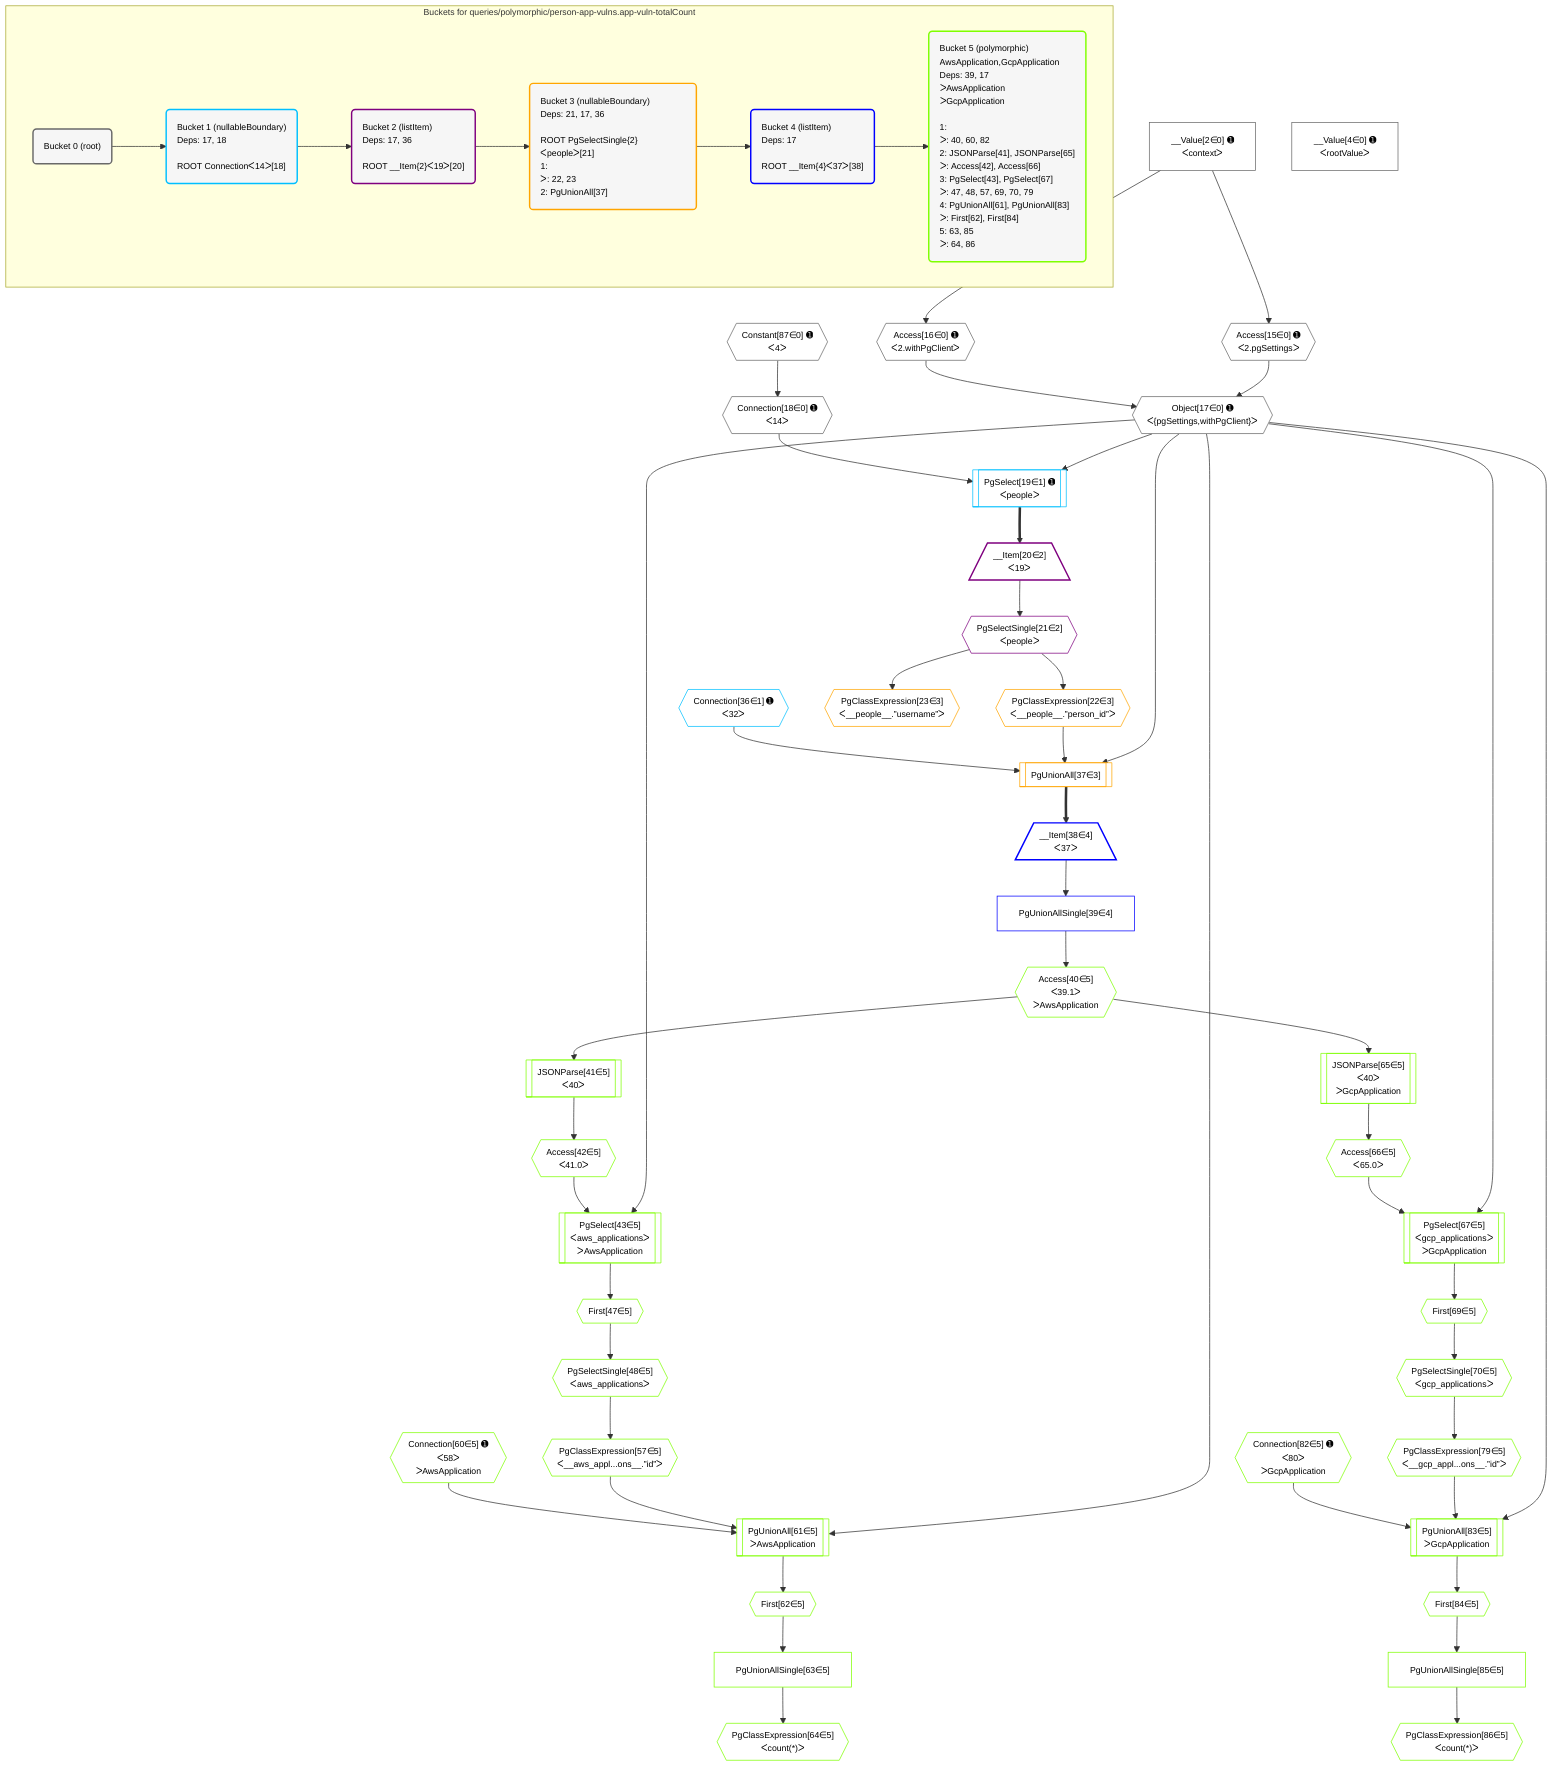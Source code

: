 %%{init: {'themeVariables': { 'fontSize': '12px'}}}%%
graph TD
    classDef path fill:#eee,stroke:#000,color:#000
    classDef plan fill:#fff,stroke-width:1px,color:#000
    classDef itemplan fill:#fff,stroke-width:2px,color:#000
    classDef unbatchedplan fill:#dff,stroke-width:1px,color:#000
    classDef sideeffectplan fill:#fcc,stroke-width:2px,color:#000
    classDef bucket fill:#f6f6f6,color:#000,stroke-width:2px,text-align:left


    %% plan dependencies
    Object17{{"Object[17∈0] ➊<br />ᐸ{pgSettings,withPgClient}ᐳ"}}:::plan
    Access15{{"Access[15∈0] ➊<br />ᐸ2.pgSettingsᐳ"}}:::plan
    Access16{{"Access[16∈0] ➊<br />ᐸ2.withPgClientᐳ"}}:::plan
    Access15 & Access16 --> Object17
    __Value2["__Value[2∈0] ➊<br />ᐸcontextᐳ"]:::plan
    __Value2 --> Access15
    __Value2 --> Access16
    Connection18{{"Connection[18∈0] ➊<br />ᐸ14ᐳ"}}:::plan
    Constant87{{"Constant[87∈0] ➊<br />ᐸ4ᐳ"}}:::plan
    Constant87 --> Connection18
    __Value4["__Value[4∈0] ➊<br />ᐸrootValueᐳ"]:::plan
    PgSelect19[["PgSelect[19∈1] ➊<br />ᐸpeopleᐳ"]]:::plan
    Object17 & Connection18 --> PgSelect19
    Connection36{{"Connection[36∈1] ➊<br />ᐸ32ᐳ"}}:::plan
    __Item20[/"__Item[20∈2]<br />ᐸ19ᐳ"\]:::itemplan
    PgSelect19 ==> __Item20
    PgSelectSingle21{{"PgSelectSingle[21∈2]<br />ᐸpeopleᐳ"}}:::plan
    __Item20 --> PgSelectSingle21
    PgUnionAll37[["PgUnionAll[37∈3]"]]:::plan
    PgClassExpression22{{"PgClassExpression[22∈3]<br />ᐸ__people__.”person_id”ᐳ"}}:::plan
    Object17 & PgClassExpression22 & Connection36 --> PgUnionAll37
    PgSelectSingle21 --> PgClassExpression22
    PgClassExpression23{{"PgClassExpression[23∈3]<br />ᐸ__people__.”username”ᐳ"}}:::plan
    PgSelectSingle21 --> PgClassExpression23
    __Item38[/"__Item[38∈4]<br />ᐸ37ᐳ"\]:::itemplan
    PgUnionAll37 ==> __Item38
    PgUnionAllSingle39["PgUnionAllSingle[39∈4]"]:::plan
    __Item38 --> PgUnionAllSingle39
    PgUnionAll61[["PgUnionAll[61∈5]<br />ᐳAwsApplication"]]:::plan
    PgClassExpression57{{"PgClassExpression[57∈5]<br />ᐸ__aws_appl...ons__.”id”ᐳ"}}:::plan
    Connection60{{"Connection[60∈5] ➊<br />ᐸ58ᐳ<br />ᐳAwsApplication"}}:::plan
    Object17 & PgClassExpression57 & Connection60 --> PgUnionAll61
    PgUnionAll83[["PgUnionAll[83∈5]<br />ᐳGcpApplication"]]:::plan
    PgClassExpression79{{"PgClassExpression[79∈5]<br />ᐸ__gcp_appl...ons__.”id”ᐳ"}}:::plan
    Connection82{{"Connection[82∈5] ➊<br />ᐸ80ᐳ<br />ᐳGcpApplication"}}:::plan
    Object17 & PgClassExpression79 & Connection82 --> PgUnionAll83
    PgSelect43[["PgSelect[43∈5]<br />ᐸaws_applicationsᐳ<br />ᐳAwsApplication"]]:::plan
    Access42{{"Access[42∈5]<br />ᐸ41.0ᐳ"}}:::plan
    Object17 & Access42 --> PgSelect43
    PgSelect67[["PgSelect[67∈5]<br />ᐸgcp_applicationsᐳ<br />ᐳGcpApplication"]]:::plan
    Access66{{"Access[66∈5]<br />ᐸ65.0ᐳ"}}:::plan
    Object17 & Access66 --> PgSelect67
    Access40{{"Access[40∈5]<br />ᐸ39.1ᐳ<br />ᐳAwsApplication"}}:::plan
    PgUnionAllSingle39 --> Access40
    JSONParse41[["JSONParse[41∈5]<br />ᐸ40ᐳ"]]:::plan
    Access40 --> JSONParse41
    JSONParse41 --> Access42
    First47{{"First[47∈5]"}}:::plan
    PgSelect43 --> First47
    PgSelectSingle48{{"PgSelectSingle[48∈5]<br />ᐸaws_applicationsᐳ"}}:::plan
    First47 --> PgSelectSingle48
    PgSelectSingle48 --> PgClassExpression57
    First62{{"First[62∈5]"}}:::plan
    PgUnionAll61 --> First62
    PgUnionAllSingle63["PgUnionAllSingle[63∈5]"]:::plan
    First62 --> PgUnionAllSingle63
    PgClassExpression64{{"PgClassExpression[64∈5]<br />ᐸcount(*)ᐳ"}}:::plan
    PgUnionAllSingle63 --> PgClassExpression64
    JSONParse65[["JSONParse[65∈5]<br />ᐸ40ᐳ<br />ᐳGcpApplication"]]:::plan
    Access40 --> JSONParse65
    JSONParse65 --> Access66
    First69{{"First[69∈5]"}}:::plan
    PgSelect67 --> First69
    PgSelectSingle70{{"PgSelectSingle[70∈5]<br />ᐸgcp_applicationsᐳ"}}:::plan
    First69 --> PgSelectSingle70
    PgSelectSingle70 --> PgClassExpression79
    First84{{"First[84∈5]"}}:::plan
    PgUnionAll83 --> First84
    PgUnionAllSingle85["PgUnionAllSingle[85∈5]"]:::plan
    First84 --> PgUnionAllSingle85
    PgClassExpression86{{"PgClassExpression[86∈5]<br />ᐸcount(*)ᐳ"}}:::plan
    PgUnionAllSingle85 --> PgClassExpression86

    %% define steps

    subgraph "Buckets for queries/polymorphic/person-app-vulns.app-vuln-totalCount"
    Bucket0("Bucket 0 (root)"):::bucket
    classDef bucket0 stroke:#696969
    class Bucket0,__Value2,__Value4,Access15,Access16,Object17,Connection18,Constant87 bucket0
    Bucket1("Bucket 1 (nullableBoundary)<br />Deps: 17, 18<br /><br />ROOT Connectionᐸ14ᐳ[18]"):::bucket
    classDef bucket1 stroke:#00bfff
    class Bucket1,PgSelect19,Connection36 bucket1
    Bucket2("Bucket 2 (listItem)<br />Deps: 17, 36<br /><br />ROOT __Item{2}ᐸ19ᐳ[20]"):::bucket
    classDef bucket2 stroke:#7f007f
    class Bucket2,__Item20,PgSelectSingle21 bucket2
    Bucket3("Bucket 3 (nullableBoundary)<br />Deps: 21, 17, 36<br /><br />ROOT PgSelectSingle{2}ᐸpeopleᐳ[21]<br />1: <br />ᐳ: 22, 23<br />2: PgUnionAll[37]"):::bucket
    classDef bucket3 stroke:#ffa500
    class Bucket3,PgClassExpression22,PgClassExpression23,PgUnionAll37 bucket3
    Bucket4("Bucket 4 (listItem)<br />Deps: 17<br /><br />ROOT __Item{4}ᐸ37ᐳ[38]"):::bucket
    classDef bucket4 stroke:#0000ff
    class Bucket4,__Item38,PgUnionAllSingle39 bucket4
    Bucket5("Bucket 5 (polymorphic)<br />AwsApplication,GcpApplication<br />Deps: 39, 17<br />ᐳAwsApplication<br />ᐳGcpApplication<br /><br />1: <br />ᐳ: 40, 60, 82<br />2: JSONParse[41], JSONParse[65]<br />ᐳ: Access[42], Access[66]<br />3: PgSelect[43], PgSelect[67]<br />ᐳ: 47, 48, 57, 69, 70, 79<br />4: PgUnionAll[61], PgUnionAll[83]<br />ᐳ: First[62], First[84]<br />5: 63, 85<br />ᐳ: 64, 86"):::bucket
    classDef bucket5 stroke:#7fff00
    class Bucket5,Access40,JSONParse41,Access42,PgSelect43,First47,PgSelectSingle48,PgClassExpression57,Connection60,PgUnionAll61,First62,PgUnionAllSingle63,PgClassExpression64,JSONParse65,Access66,PgSelect67,First69,PgSelectSingle70,PgClassExpression79,Connection82,PgUnionAll83,First84,PgUnionAllSingle85,PgClassExpression86 bucket5
    Bucket0 --> Bucket1
    Bucket1 --> Bucket2
    Bucket2 --> Bucket3
    Bucket3 --> Bucket4
    Bucket4 --> Bucket5
    end